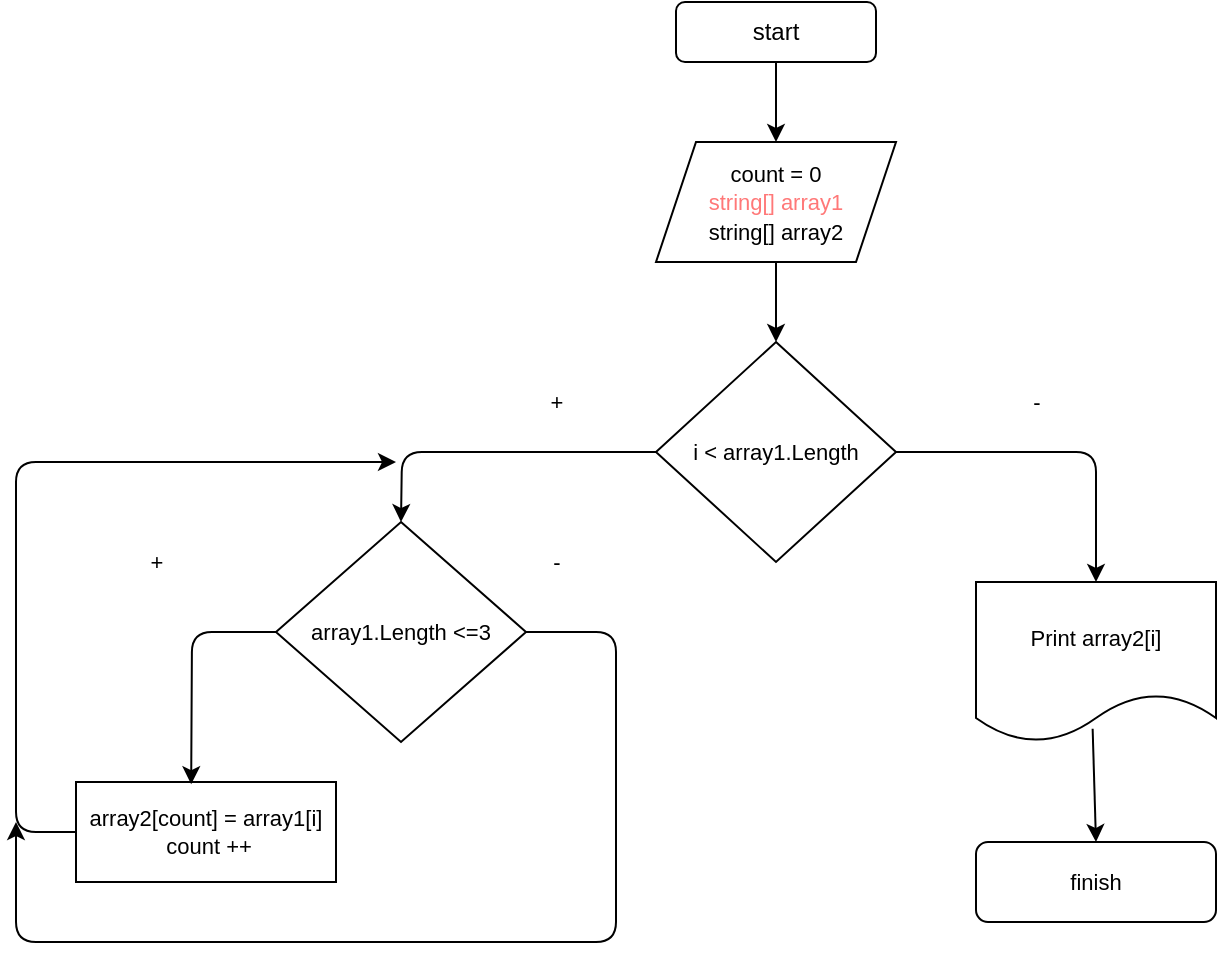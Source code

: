 <mxfile>
    <diagram id="HqJKTh-l1lkXnsGK-KqF" name="Страница 1">
        <mxGraphModel dx="1545" dy="309" grid="1" gridSize="10" guides="1" tooltips="1" connect="1" arrows="1" fold="1" page="1" pageScale="1" pageWidth="827" pageHeight="1169" math="0" shadow="0">
            <root>
                <mxCell id="0"/>
                <mxCell id="1" parent="0"/>
                <mxCell id="2" value="start" style="rounded=1;whiteSpace=wrap;html=1;" vertex="1" parent="1">
                    <mxGeometry x="310" y="10" width="100" height="30" as="geometry"/>
                </mxCell>
                <mxCell id="3" value="&lt;font style=&quot;font-size: 11px;&quot;&gt;count = 0&lt;br&gt;&lt;/font&gt;&lt;div style=&quot;color: rgb(200, 200, 200); background-color: rgb(0, 0, 0); font-family: Consolas, &amp;quot;Courier New&amp;quot;, monospace; font-weight: normal; line-height: 19px; font-size: 11px;&quot;&gt;&lt;div&gt;&lt;/div&gt;&lt;/div&gt;&lt;font style=&quot;font-size: 11px;&quot;&gt;&lt;font style=&quot;font-size: 11px;&quot; color=&quot;#ff7878&quot;&gt;string[] array1&lt;br&gt;&lt;/font&gt;string[] array2&lt;/font&gt;" style="shape=parallelogram;perimeter=parallelogramPerimeter;whiteSpace=wrap;html=1;fixedSize=1;" vertex="1" parent="1">
                    <mxGeometry x="300" y="80" width="120" height="60" as="geometry"/>
                </mxCell>
                <mxCell id="5" value="i &amp;lt; array1.Length" style="rhombus;whiteSpace=wrap;html=1;fontSize=11;" vertex="1" parent="1">
                    <mxGeometry x="300" y="180" width="120" height="110" as="geometry"/>
                </mxCell>
                <mxCell id="6" value="+" style="text;html=1;align=center;verticalAlign=middle;resizable=0;points=[];autosize=1;strokeColor=none;fillColor=none;fontSize=11;" vertex="1" parent="1">
                    <mxGeometry x="235" y="195" width="30" height="30" as="geometry"/>
                </mxCell>
                <mxCell id="7" value="-" style="text;html=1;align=center;verticalAlign=middle;resizable=0;points=[];autosize=1;strokeColor=none;fillColor=none;fontSize=11;" vertex="1" parent="1">
                    <mxGeometry x="475" y="195" width="30" height="30" as="geometry"/>
                </mxCell>
                <mxCell id="8" value="array1.Length &amp;lt;=3" style="rhombus;whiteSpace=wrap;html=1;fontSize=11;" vertex="1" parent="1">
                    <mxGeometry x="110" y="270" width="125" height="110" as="geometry"/>
                </mxCell>
                <mxCell id="9" value="+" style="text;html=1;align=center;verticalAlign=middle;resizable=0;points=[];autosize=1;strokeColor=none;fillColor=none;fontSize=11;" vertex="1" parent="1">
                    <mxGeometry x="35" y="275" width="30" height="30" as="geometry"/>
                </mxCell>
                <mxCell id="10" value="-" style="text;html=1;align=center;verticalAlign=middle;resizable=0;points=[];autosize=1;strokeColor=none;fillColor=none;fontSize=11;" vertex="1" parent="1">
                    <mxGeometry x="235" y="275" width="30" height="30" as="geometry"/>
                </mxCell>
                <mxCell id="11" value="" style="endArrow=classic;html=1;fontSize=11;exitX=0.5;exitY=1;exitDx=0;exitDy=0;entryX=0.5;entryY=0;entryDx=0;entryDy=0;" edge="1" parent="1" source="2" target="3">
                    <mxGeometry width="50" height="50" relative="1" as="geometry">
                        <mxPoint x="200" y="150" as="sourcePoint"/>
                        <mxPoint x="250" y="100" as="targetPoint"/>
                    </mxGeometry>
                </mxCell>
                <mxCell id="12" value="" style="endArrow=classic;html=1;fontSize=11;exitX=0.5;exitY=1;exitDx=0;exitDy=0;entryX=0.5;entryY=0;entryDx=0;entryDy=0;" edge="1" parent="1" source="3" target="5">
                    <mxGeometry width="50" height="50" relative="1" as="geometry">
                        <mxPoint x="200" y="150" as="sourcePoint"/>
                        <mxPoint x="250" y="100" as="targetPoint"/>
                    </mxGeometry>
                </mxCell>
                <mxCell id="13" value="" style="endArrow=classic;html=1;fontSize=11;exitX=0;exitY=0.5;exitDx=0;exitDy=0;entryX=0.5;entryY=0;entryDx=0;entryDy=0;" edge="1" parent="1" source="5" target="8">
                    <mxGeometry width="50" height="50" relative="1" as="geometry">
                        <mxPoint x="200" y="250" as="sourcePoint"/>
                        <mxPoint x="160" y="240" as="targetPoint"/>
                        <Array as="points">
                            <mxPoint x="173" y="235"/>
                        </Array>
                    </mxGeometry>
                </mxCell>
                <mxCell id="14" value="array2[count] = array1[i]&lt;br&gt;&amp;nbsp;count ++" style="rounded=0;whiteSpace=wrap;html=1;fontSize=11;" vertex="1" parent="1">
                    <mxGeometry x="10" y="400" width="130" height="50" as="geometry"/>
                </mxCell>
                <mxCell id="15" value="" style="endArrow=classic;html=1;fontSize=11;exitX=0;exitY=0.5;exitDx=0;exitDy=0;entryX=0.443;entryY=0.022;entryDx=0;entryDy=0;entryPerimeter=0;" edge="1" parent="1" source="8" target="14">
                    <mxGeometry width="50" height="50" relative="1" as="geometry">
                        <mxPoint x="200" y="350" as="sourcePoint"/>
                        <mxPoint x="250" y="300" as="targetPoint"/>
                        <Array as="points">
                            <mxPoint x="68" y="325"/>
                        </Array>
                    </mxGeometry>
                </mxCell>
                <mxCell id="18" value="" style="endArrow=classic;html=1;fontSize=11;exitX=0;exitY=0.5;exitDx=0;exitDy=0;" edge="1" parent="1" source="14">
                    <mxGeometry width="50" height="50" relative="1" as="geometry">
                        <mxPoint y="420" as="sourcePoint"/>
                        <mxPoint x="170" y="240" as="targetPoint"/>
                        <Array as="points">
                            <mxPoint x="-20" y="425"/>
                            <mxPoint x="-20" y="240"/>
                        </Array>
                    </mxGeometry>
                </mxCell>
                <mxCell id="19" value="" style="endArrow=classic;html=1;fontSize=11;exitX=1;exitY=0.5;exitDx=0;exitDy=0;" edge="1" parent="1" source="8">
                    <mxGeometry width="50" height="50" relative="1" as="geometry">
                        <mxPoint x="170" y="370" as="sourcePoint"/>
                        <mxPoint x="-20" y="420" as="targetPoint"/>
                        <Array as="points">
                            <mxPoint x="280" y="325"/>
                            <mxPoint x="280" y="480"/>
                            <mxPoint x="110" y="480"/>
                            <mxPoint x="-20" y="480"/>
                        </Array>
                    </mxGeometry>
                </mxCell>
                <mxCell id="21" value="Print array2[i]" style="shape=document;whiteSpace=wrap;html=1;boundedLbl=1;fontSize=11;" vertex="1" parent="1">
                    <mxGeometry x="460" y="300" width="120" height="80" as="geometry"/>
                </mxCell>
                <mxCell id="22" value="finish" style="rounded=1;whiteSpace=wrap;html=1;fontSize=11;" vertex="1" parent="1">
                    <mxGeometry x="460" y="430" width="120" height="40" as="geometry"/>
                </mxCell>
                <mxCell id="23" value="" style="endArrow=classic;html=1;fontSize=11;exitX=1;exitY=0.5;exitDx=0;exitDy=0;entryX=0.5;entryY=0;entryDx=0;entryDy=0;" edge="1" parent="1" source="5" target="21">
                    <mxGeometry width="50" height="50" relative="1" as="geometry">
                        <mxPoint x="490" y="340" as="sourcePoint"/>
                        <mxPoint x="540" y="290" as="targetPoint"/>
                        <Array as="points">
                            <mxPoint x="520" y="235"/>
                        </Array>
                    </mxGeometry>
                </mxCell>
                <mxCell id="24" value="" style="endArrow=classic;html=1;fontSize=11;exitX=0.486;exitY=0.917;exitDx=0;exitDy=0;exitPerimeter=0;entryX=0.5;entryY=0;entryDx=0;entryDy=0;" edge="1" parent="1" source="21" target="22">
                    <mxGeometry width="50" height="50" relative="1" as="geometry">
                        <mxPoint x="490" y="340" as="sourcePoint"/>
                        <mxPoint x="540" y="290" as="targetPoint"/>
                    </mxGeometry>
                </mxCell>
            </root>
        </mxGraphModel>
    </diagram>
</mxfile>